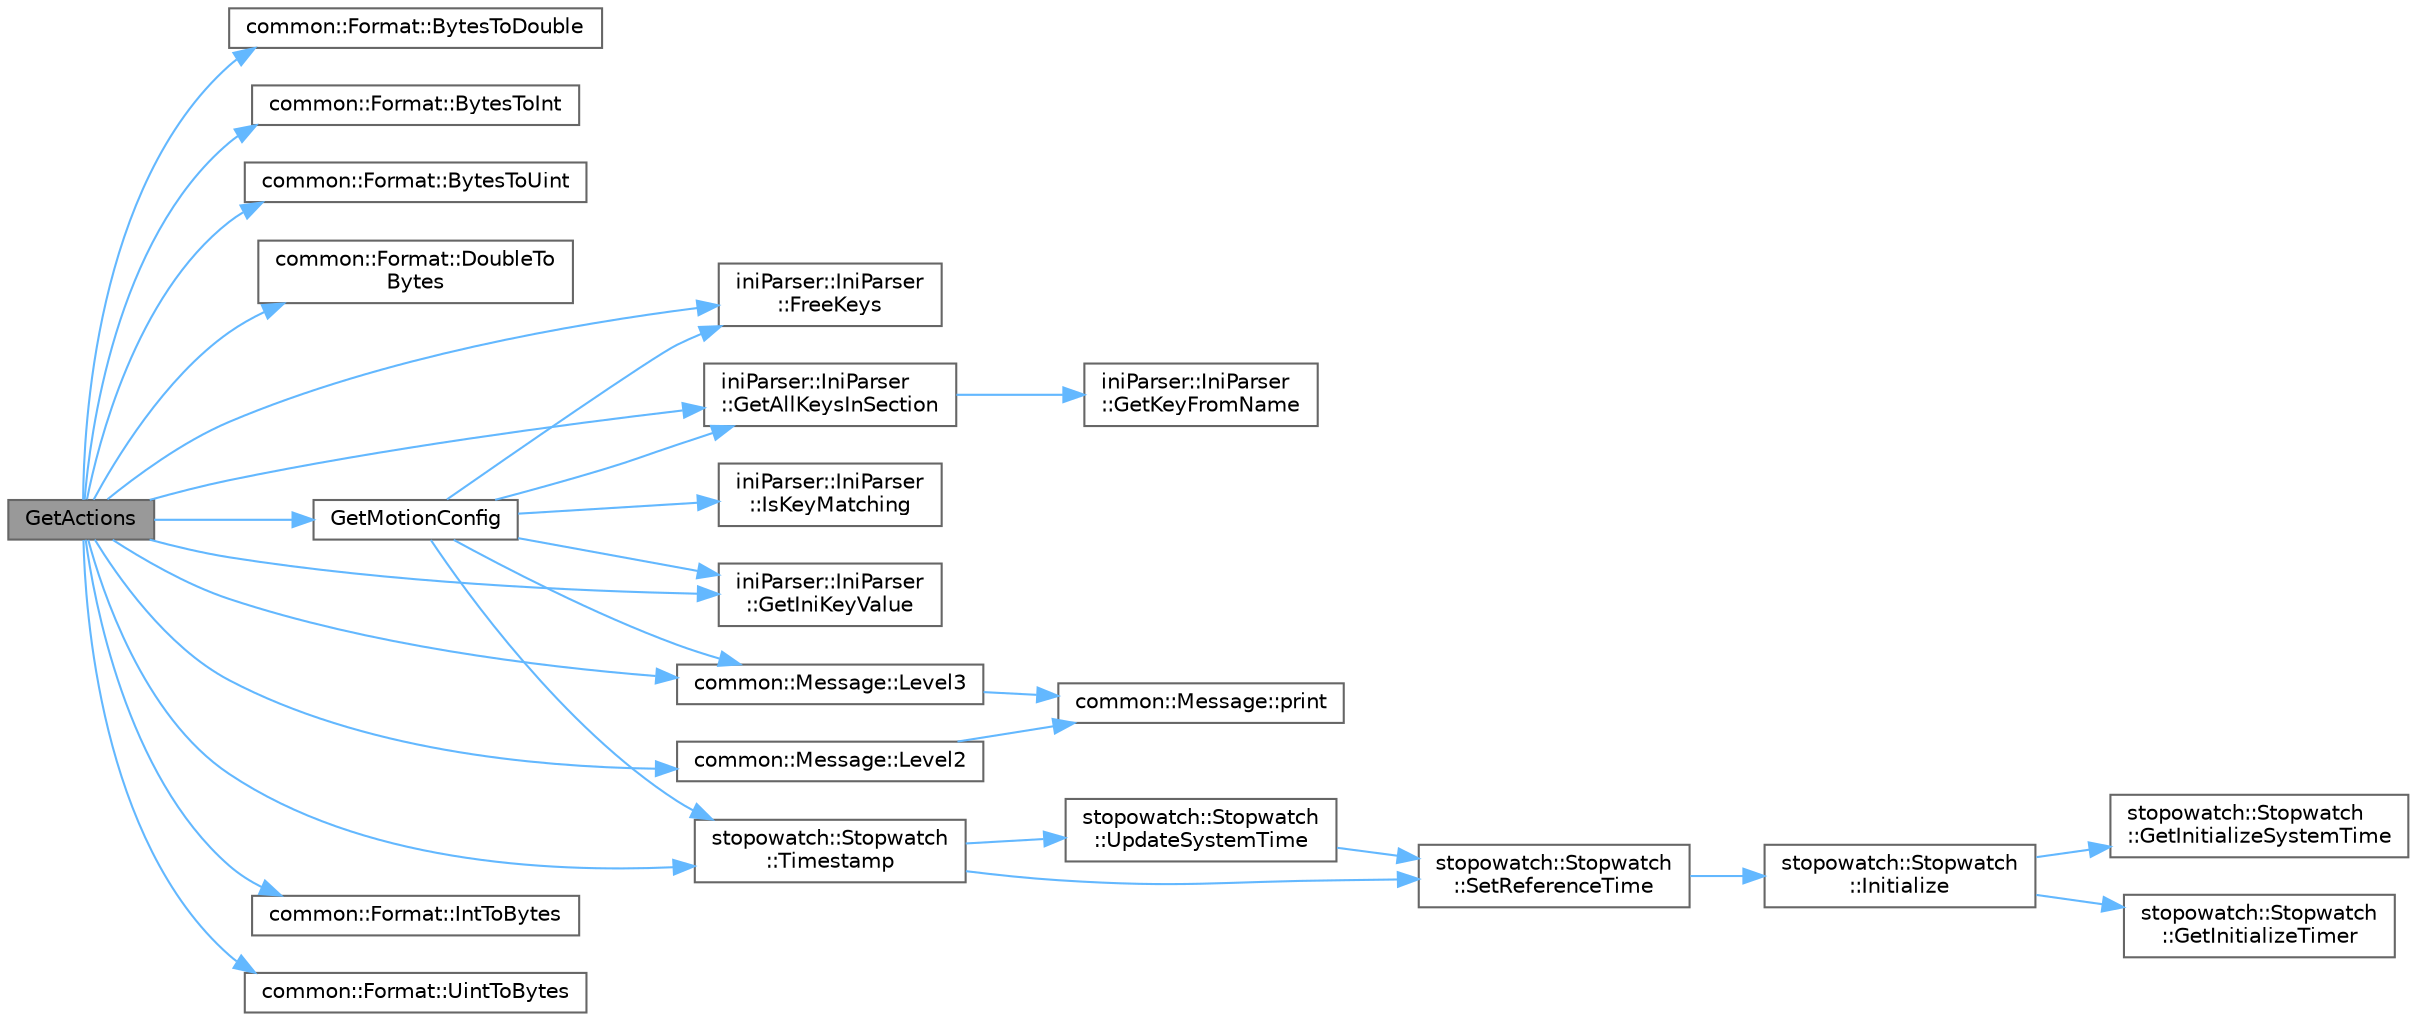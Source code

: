 digraph "GetActions"
{
 // LATEX_PDF_SIZE
  bgcolor="transparent";
  edge [fontname=Helvetica,fontsize=10,labelfontname=Helvetica,labelfontsize=10];
  node [fontname=Helvetica,fontsize=10,shape=box,height=0.2,width=0.4];
  rankdir="LR";
  Node1 [id="Node000001",label="GetActions",height=0.2,width=0.4,color="gray40", fillcolor="grey60", style="filled", fontcolor="black",tooltip="액션 객체 배열을 가져옵니다."];
  Node1 -> Node2 [id="edge1_Node000001_Node000002",color="steelblue1",style="solid",tooltip=" "];
  Node2 [id="Node000002",label="common::Format::BytesToDouble",height=0.2,width=0.4,color="grey40", fillcolor="white", style="filled",URL="$classcommon_1_1_format.html#ad2933a25a043c93491a091f5612e7dd2",tooltip="바이트 배열을 double 값으로 변환하는 함수입니다."];
  Node1 -> Node3 [id="edge2_Node000001_Node000003",color="steelblue1",style="solid",tooltip=" "];
  Node3 [id="Node000003",label="common::Format::BytesToInt",height=0.2,width=0.4,color="grey40", fillcolor="white", style="filled",URL="$classcommon_1_1_format.html#a4d0c7354f04e8cb18cd30fe71eec717f",tooltip="바이트 배열을 int 값으로 변환하는 함수입니다."];
  Node1 -> Node4 [id="edge3_Node000001_Node000004",color="steelblue1",style="solid",tooltip=" "];
  Node4 [id="Node000004",label="common::Format::BytesToUint",height=0.2,width=0.4,color="grey40", fillcolor="white", style="filled",URL="$classcommon_1_1_format.html#a1d576fa2c83e0d0d1b1f129a307becfe",tooltip="바이트 배열을 unsigned int 값으로 변환하는 함수입니다."];
  Node1 -> Node5 [id="edge4_Node000001_Node000005",color="steelblue1",style="solid",tooltip=" "];
  Node5 [id="Node000005",label="common::Format::DoubleTo\lBytes",height=0.2,width=0.4,color="grey40", fillcolor="white", style="filled",URL="$classcommon_1_1_format.html#aec91aa3973870d8935f567766347e548",tooltip="double 값을 바이트 배열로 변환하는 함수입니다."];
  Node1 -> Node6 [id="edge5_Node000001_Node000006",color="steelblue1",style="solid",tooltip=" "];
  Node6 [id="Node000006",label="iniParser::IniParser\l::FreeKeys",height=0.2,width=0.4,color="grey40", fillcolor="white", style="filled",URL="$classini_parser_1_1_ini_parser.html#a4498306f4340f406ad3d1f133f2a3a06",tooltip="GetAllKeysInSection 함수에서 반환된 동적 메모리를 해제하는 함수입니다."];
  Node1 -> Node7 [id="edge6_Node000001_Node000007",color="steelblue1",style="solid",tooltip=" "];
  Node7 [id="Node000007",label="iniParser::IniParser\l::GetAllKeysInSection",height=0.2,width=0.4,color="grey40", fillcolor="white", style="filled",URL="$classini_parser_1_1_ini_parser.html#a14ee5fb071a7c66a45d7d92ab325e48e",tooltip="INI 파일의 특정 섹션에서 모든 키를 가져오는 함수입니다."];
  Node7 -> Node8 [id="edge7_Node000007_Node000008",color="steelblue1",style="solid",tooltip=" "];
  Node8 [id="Node000008",label="iniParser::IniParser\l::GetKeyFromName",height=0.2,width=0.4,color="grey40", fillcolor="white", style="filled",URL="$classini_parser_1_1_ini_parser.html#a57f7fba42e1dbc59a9d5fb1ccea49469",tooltip="주어진 문자열에서 키명을 추출하는 함수입니다."];
  Node1 -> Node9 [id="edge8_Node000001_Node000009",color="steelblue1",style="solid",tooltip=" "];
  Node9 [id="Node000009",label="iniParser::IniParser\l::GetIniKeyValue",height=0.2,width=0.4,color="grey40", fillcolor="white", style="filled",URL="$classini_parser_1_1_ini_parser.html#ad13701b97083de63a167d019754f56f2",tooltip="INI 파일로부터 지정된 섹션과 키에 대한 값을 가져오는 함수입니다."];
  Node1 -> Node10 [id="edge9_Node000001_Node000010",color="steelblue1",style="solid",tooltip=" "];
  Node10 [id="Node000010",label="GetMotionConfig",height=0.2,width=0.4,color="grey40", fillcolor="white", style="filled",URL="$_win_app_8cpp.html#a8a06f0e167fd52499dd35a88471c5f05",tooltip="모션 구성 정보를 가져옵니다."];
  Node10 -> Node6 [id="edge10_Node000010_Node000006",color="steelblue1",style="solid",tooltip=" "];
  Node10 -> Node7 [id="edge11_Node000010_Node000007",color="steelblue1",style="solid",tooltip=" "];
  Node10 -> Node9 [id="edge12_Node000010_Node000009",color="steelblue1",style="solid",tooltip=" "];
  Node10 -> Node11 [id="edge13_Node000010_Node000011",color="steelblue1",style="solid",tooltip=" "];
  Node11 [id="Node000011",label="iniParser::IniParser\l::IsKeyMatching",height=0.2,width=0.4,color="grey40", fillcolor="white", style="filled",URL="$classini_parser_1_1_ini_parser.html#a6409dcc4e4e4af1aaac278e15a61a3a2",tooltip="주어진 키 값이 기준 키 값과 지정된 모드에 따라 일치하는지 확인하는 함수입니다."];
  Node10 -> Node12 [id="edge14_Node000010_Node000012",color="steelblue1",style="solid",tooltip=" "];
  Node12 [id="Node000012",label="common::Message::Level3",height=0.2,width=0.4,color="grey40", fillcolor="white", style="filled",URL="$classcommon_1_1_message.html#a47587b821f2c83f89008cc11f387f9db",tooltip="Level 3 메시지를 출력하는 함수입니다."];
  Node12 -> Node13 [id="edge15_Node000012_Node000013",color="steelblue1",style="solid",tooltip=" "];
  Node13 [id="Node000013",label="common::Message::print",height=0.2,width=0.4,color="grey40", fillcolor="white", style="filled",URL="$classcommon_1_1_message.html#ae483efdcb4abf9eb13d618362cf86b51",tooltip="TCHAR 형식의 문자열을 출력하는 일반적인 출력 함수입니다."];
  Node10 -> Node14 [id="edge16_Node000010_Node000014",color="steelblue1",style="solid",tooltip=" "];
  Node14 [id="Node000014",label="stopowatch::Stopwatch\l::Timestamp",height=0.2,width=0.4,color="grey40", fillcolor="white", style="filled",URL="$classstopowatch_1_1_stopwatch.html#aa8017c358d91e6facd902a0f12176da0",tooltip="현재 시간의 타임스탬프를 문자열로 반환하는 함수입니다."];
  Node14 -> Node15 [id="edge17_Node000014_Node000015",color="steelblue1",style="solid",tooltip=" "];
  Node15 [id="Node000015",label="stopowatch::Stopwatch\l::SetReferenceTime",height=0.2,width=0.4,color="grey40", fillcolor="white", style="filled",URL="$classstopowatch_1_1_stopwatch.html#ab9109777a989e397989e57ed02f963aa",tooltip="참조 시간을 설정하는 함수입니다."];
  Node15 -> Node16 [id="edge18_Node000015_Node000016",color="steelblue1",style="solid",tooltip=" "];
  Node16 [id="Node000016",label="stopowatch::Stopwatch\l::Initialize",height=0.2,width=0.4,color="grey40", fillcolor="white", style="filled",URL="$classstopowatch_1_1_stopwatch.html#a7a6a5fa3f41742bb98935745bec45665",tooltip="초기화 함수입니다."];
  Node16 -> Node17 [id="edge19_Node000016_Node000017",color="steelblue1",style="solid",tooltip=" "];
  Node17 [id="Node000017",label="stopowatch::Stopwatch\l::GetInitializeSystemTime",height=0.2,width=0.4,color="grey40", fillcolor="white", style="filled",URL="$classstopowatch_1_1_stopwatch.html#af155ffd67bd7a0ac1694d33b4a97c88e",tooltip="초기 시스템 시간을 가져오는 함수입니다."];
  Node16 -> Node18 [id="edge20_Node000016_Node000018",color="steelblue1",style="solid",tooltip=" "];
  Node18 [id="Node000018",label="stopowatch::Stopwatch\l::GetInitializeTimer",height=0.2,width=0.4,color="grey40", fillcolor="white", style="filled",URL="$classstopowatch_1_1_stopwatch.html#a1e83a2b729d9d09cee68f4343e7935d8",tooltip="초기 타이머를 설정하는 함수입니다."];
  Node14 -> Node19 [id="edge21_Node000014_Node000019",color="steelblue1",style="solid",tooltip=" "];
  Node19 [id="Node000019",label="stopowatch::Stopwatch\l::UpdateSystemTime",height=0.2,width=0.4,color="grey40", fillcolor="white", style="filled",URL="$classstopowatch_1_1_stopwatch.html#a10e8747e2e04ee2a402f848bfb001d99",tooltip="현재 시스템 시간을 업데이트하는 함수입니다."];
  Node19 -> Node15 [id="edge22_Node000019_Node000015",color="steelblue1",style="solid",tooltip=" "];
  Node1 -> Node20 [id="edge23_Node000001_Node000020",color="steelblue1",style="solid",tooltip=" "];
  Node20 [id="Node000020",label="common::Format::IntToBytes",height=0.2,width=0.4,color="grey40", fillcolor="white", style="filled",URL="$classcommon_1_1_format.html#a8a2c3f9d13d7df423dac497d33d3309a",tooltip="int 값을 바이트 배열로 변환하는 함수입니다."];
  Node1 -> Node21 [id="edge24_Node000001_Node000021",color="steelblue1",style="solid",tooltip=" "];
  Node21 [id="Node000021",label="common::Message::Level2",height=0.2,width=0.4,color="grey40", fillcolor="white", style="filled",URL="$classcommon_1_1_message.html#a40bb53cafcaa484ddcf126502abc161f",tooltip="Level 2 메시지를 출력하는 함수입니다."];
  Node21 -> Node13 [id="edge25_Node000021_Node000013",color="steelblue1",style="solid",tooltip=" "];
  Node1 -> Node12 [id="edge26_Node000001_Node000012",color="steelblue1",style="solid",tooltip=" "];
  Node1 -> Node14 [id="edge27_Node000001_Node000014",color="steelblue1",style="solid",tooltip=" "];
  Node1 -> Node22 [id="edge28_Node000001_Node000022",color="steelblue1",style="solid",tooltip=" "];
  Node22 [id="Node000022",label="common::Format::UintToBytes",height=0.2,width=0.4,color="grey40", fillcolor="white", style="filled",URL="$classcommon_1_1_format.html#aae5d473a1f5c13c84fe2147f57404c2e",tooltip="unsigned int 값을 바이트 배열로 변환하는 함수입니다."];
}
